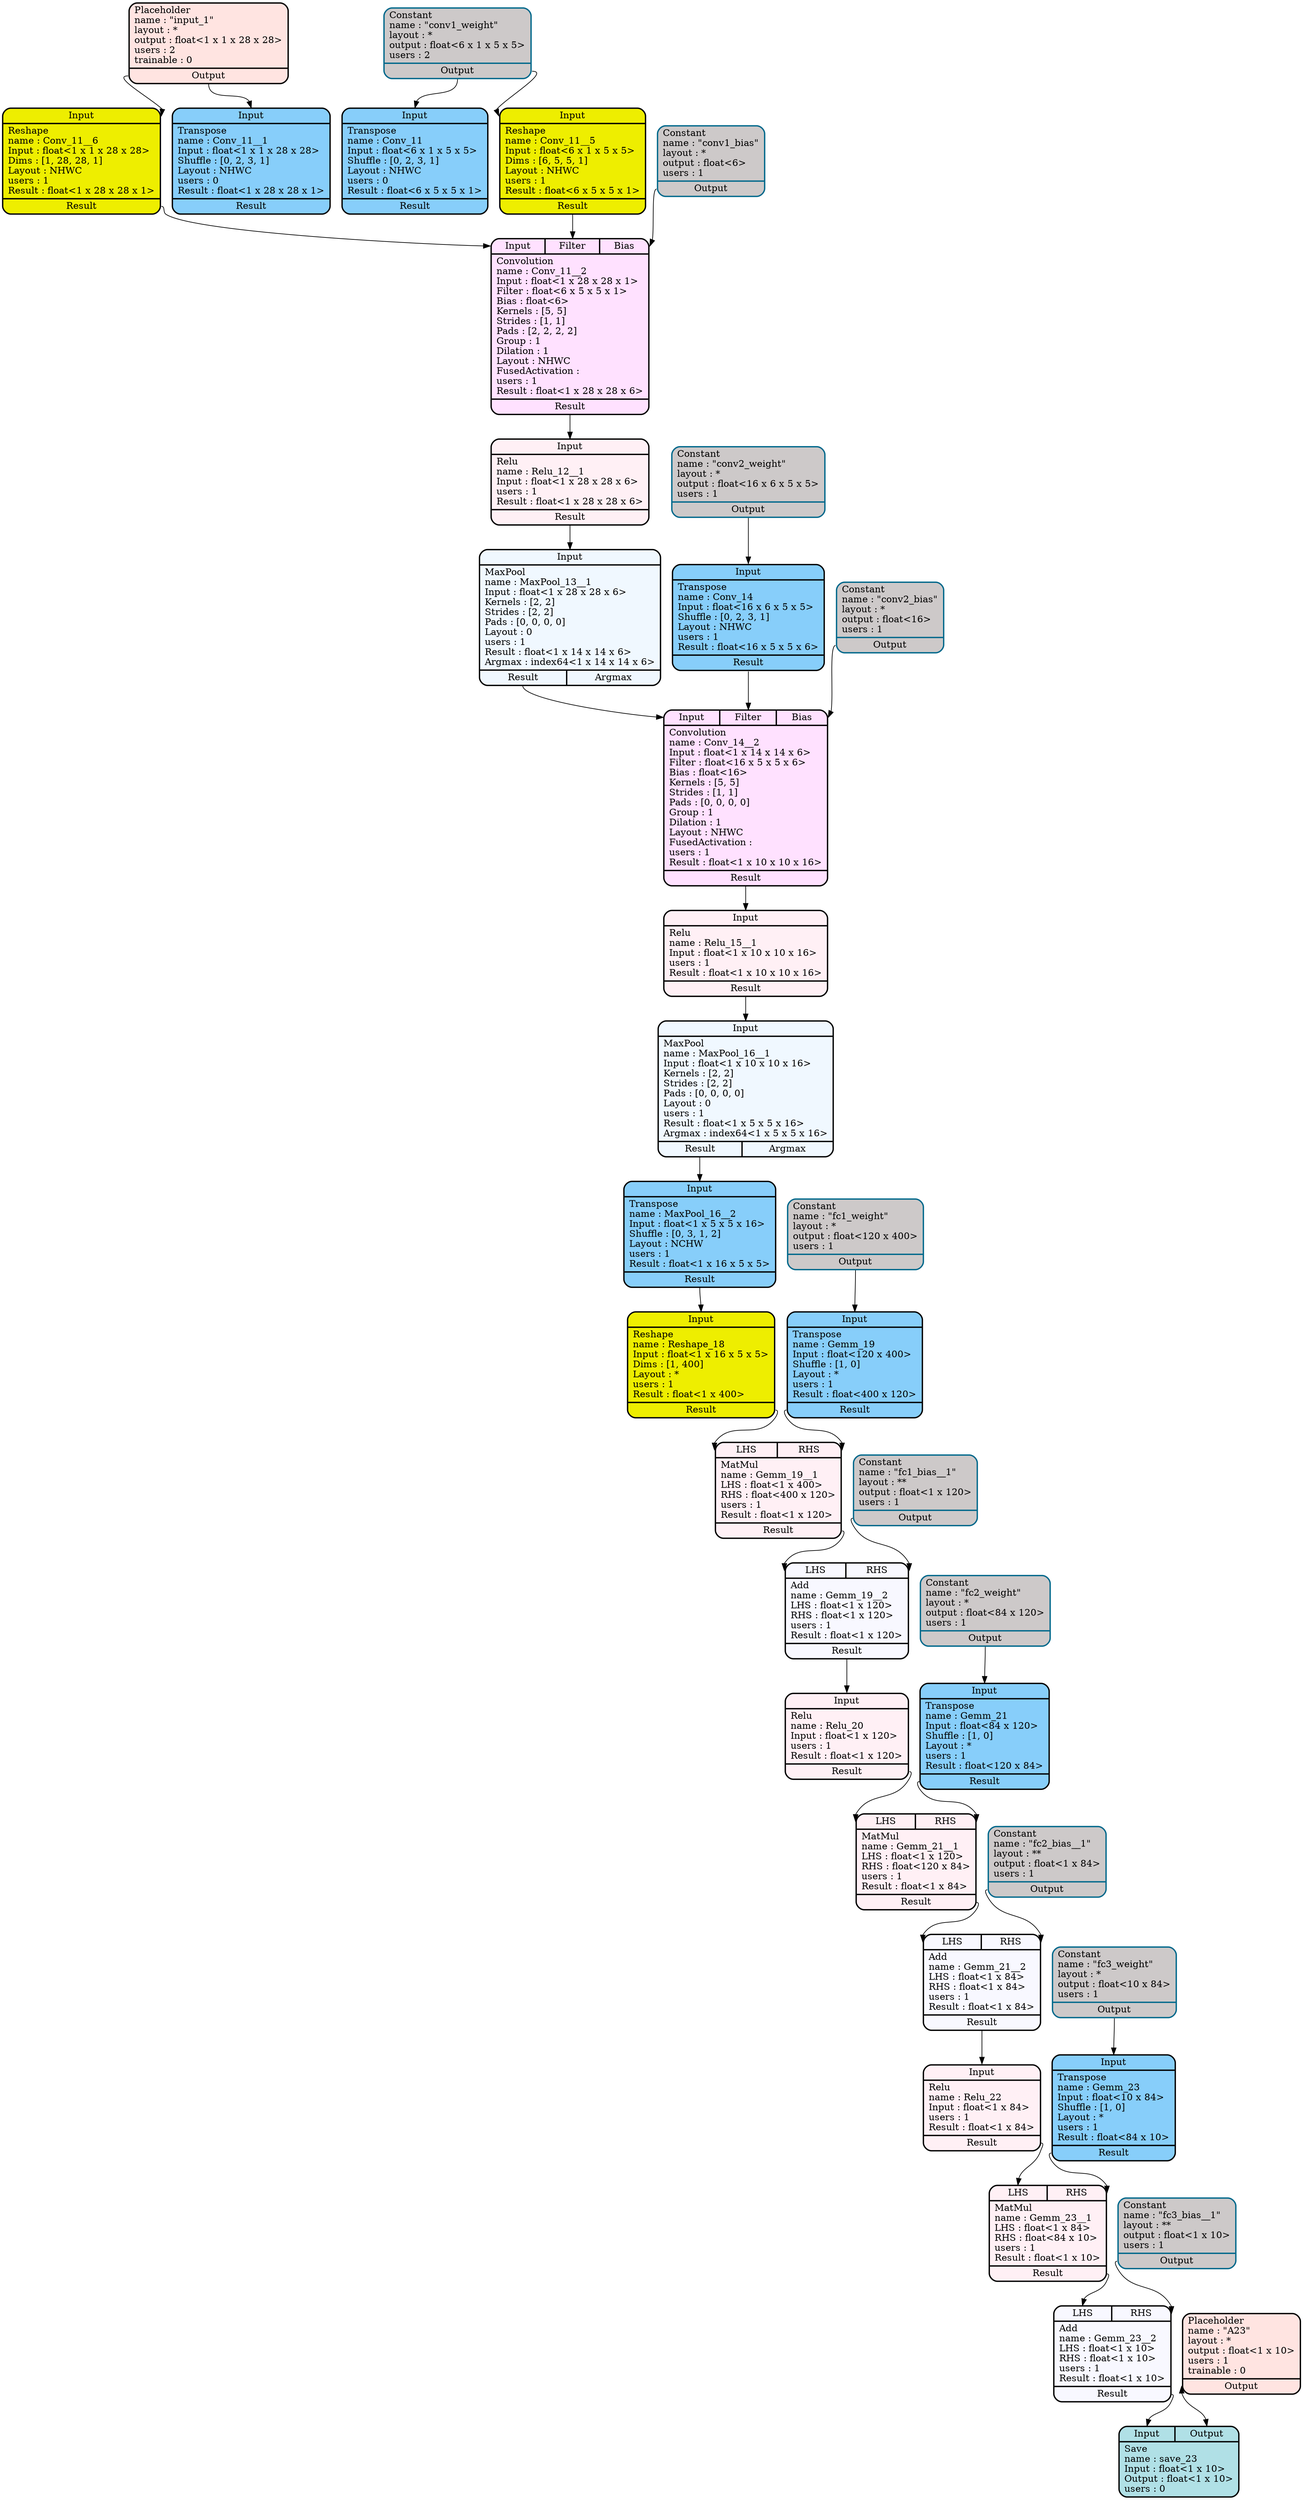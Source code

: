 digraph DAG {
	rankdir=TB;
Conv_11[
	label = "{{<Input>Input}|{Transpose\lname : Conv_11\lInput : float\<6 x 1 x 5 x 5\>\lShuffle : [0, 2, 3, 1]\lLayout : NHWC\lusers : 0\lResult : float\<6 x 5 x 5 x 1\>\l}|{<Result>Result}}"
	shape = "record"
	style="filled,rounded"
	fillcolor=LightSkyBlue
penwidth = 2];

conv1_weight[
	label = "{{Constant\lname : \"conv1_weight\"\llayout : *\loutput : float\<6 x 1 x 5 x 5\>\lusers : 2\l}|{<Output>Output}}"
	shape = "record"
	style="filled,rounded"
	fillcolor=Snow3 color=DeepSkyBlue4
penwidth = 2];

Conv_11__1[
	label = "{{<Input>Input}|{Transpose\lname : Conv_11__1\lInput : float\<1 x 1 x 28 x 28\>\lShuffle : [0, 2, 3, 1]\lLayout : NHWC\lusers : 0\lResult : float\<1 x 28 x 28 x 1\>\l}|{<Result>Result}}"
	shape = "record"
	style="filled,rounded"
	fillcolor=LightSkyBlue
penwidth = 2];

input_1[
	label = "{{Placeholder\lname : \"input_1\"\llayout : *\loutput : float\<1 x 1 x 28 x 28\>\lusers : 2\ltrainable : 0\l}|{<Output>Output}}"
	shape = "record"
	style="filled,rounded"
	fillcolor=MistyRose1
penwidth = 2];

Conv_11__2[
	label = "{{<Input>Input|<Filter>Filter|<Bias>Bias}|{Convolution\lname : Conv_11__2\lInput : float\<1 x 28 x 28 x 1\>\lFilter : float\<6 x 5 x 5 x 1\>\lBias : float\<6\>\lKernels : [5, 5]\lStrides : [1, 1]\lPads : [2, 2, 2, 2]\lGroup : 1\lDilation : 1\lLayout : NHWC\lFusedActivation : \lusers : 1\lResult : float\<1 x 28 x 28 x 6\>\l}|{<Result>Result}}"
	shape = "record"
	style="filled,rounded"
	fillcolor=Thistle1
penwidth = 2];

Conv_11__6[
	label = "{{<Input>Input}|{Reshape\lname : Conv_11__6\lInput : float\<1 x 1 x 28 x 28\>\lDims : [1, 28, 28, 1]\lLayout : NHWC\lusers : 1\lResult : float\<1 x 28 x 28 x 1\>\l}|{<Result>Result}}"
	shape = "record"
	style="filled,rounded"
	fillcolor=Yellow2
penwidth = 2];

Conv_11__5[
	label = "{{<Input>Input}|{Reshape\lname : Conv_11__5\lInput : float\<6 x 1 x 5 x 5\>\lDims : [6, 5, 5, 1]\lLayout : NHWC\lusers : 1\lResult : float\<6 x 5 x 5 x 1\>\l}|{<Result>Result}}"
	shape = "record"
	style="filled,rounded"
	fillcolor=Yellow2
penwidth = 2];

conv1_bias[
	label = "{{Constant\lname : \"conv1_bias\"\llayout : *\loutput : float\<6\>\lusers : 1\l}|{<Output>Output}}"
	shape = "record"
	style="filled,rounded"
	fillcolor=Snow3 color=DeepSkyBlue4
penwidth = 2];

MaxPool_13__1[
	label = "{{<Input>Input}|{MaxPool\lname : MaxPool_13__1\lInput : float\<1 x 28 x 28 x 6\>\lKernels : [2, 2]\lStrides : [2, 2]\lPads : [0, 0, 0, 0]\lLayout : 0\lusers : 1\lResult : float\<1 x 14 x 14 x 6\>\lArgmax : index64\<1 x 14 x 14 x 6\>\l}|{<Result>Result|<Argmax>Argmax}}"
	shape = "record"
	style="filled,rounded"
	fillcolor=AliceBlue
penwidth = 2];

Relu_12__1[
	label = "{{<Input>Input}|{Relu\lname : Relu_12__1\lInput : float\<1 x 28 x 28 x 6\>\lusers : 1\lResult : float\<1 x 28 x 28 x 6\>\l}|{<Result>Result}}"
	shape = "record"
	style="filled,rounded"
	fillcolor=LavenderBlush1
penwidth = 2];

Conv_14[
	label = "{{<Input>Input}|{Transpose\lname : Conv_14\lInput : float\<16 x 6 x 5 x 5\>\lShuffle : [0, 2, 3, 1]\lLayout : NHWC\lusers : 1\lResult : float\<16 x 5 x 5 x 6\>\l}|{<Result>Result}}"
	shape = "record"
	style="filled,rounded"
	fillcolor=LightSkyBlue
penwidth = 2];

conv2_weight[
	label = "{{Constant\lname : \"conv2_weight\"\llayout : *\loutput : float\<16 x 6 x 5 x 5\>\lusers : 1\l}|{<Output>Output}}"
	shape = "record"
	style="filled,rounded"
	fillcolor=Snow3 color=DeepSkyBlue4
penwidth = 2];

Conv_14__2[
	label = "{{<Input>Input|<Filter>Filter|<Bias>Bias}|{Convolution\lname : Conv_14__2\lInput : float\<1 x 14 x 14 x 6\>\lFilter : float\<16 x 5 x 5 x 6\>\lBias : float\<16\>\lKernels : [5, 5]\lStrides : [1, 1]\lPads : [0, 0, 0, 0]\lGroup : 1\lDilation : 1\lLayout : NHWC\lFusedActivation : \lusers : 1\lResult : float\<1 x 10 x 10 x 16\>\l}|{<Result>Result}}"
	shape = "record"
	style="filled,rounded"
	fillcolor=Thistle1
penwidth = 2];

conv2_bias[
	label = "{{Constant\lname : \"conv2_bias\"\llayout : *\loutput : float\<16\>\lusers : 1\l}|{<Output>Output}}"
	shape = "record"
	style="filled,rounded"
	fillcolor=Snow3 color=DeepSkyBlue4
penwidth = 2];

MaxPool_16__1[
	label = "{{<Input>Input}|{MaxPool\lname : MaxPool_16__1\lInput : float\<1 x 10 x 10 x 16\>\lKernels : [2, 2]\lStrides : [2, 2]\lPads : [0, 0, 0, 0]\lLayout : 0\lusers : 1\lResult : float\<1 x 5 x 5 x 16\>\lArgmax : index64\<1 x 5 x 5 x 16\>\l}|{<Result>Result|<Argmax>Argmax}}"
	shape = "record"
	style="filled,rounded"
	fillcolor=AliceBlue
penwidth = 2];

Relu_15__1[
	label = "{{<Input>Input}|{Relu\lname : Relu_15__1\lInput : float\<1 x 10 x 10 x 16\>\lusers : 1\lResult : float\<1 x 10 x 10 x 16\>\l}|{<Result>Result}}"
	shape = "record"
	style="filled,rounded"
	fillcolor=LavenderBlush1
penwidth = 2];

MaxPool_16__2[
	label = "{{<Input>Input}|{Transpose\lname : MaxPool_16__2\lInput : float\<1 x 5 x 5 x 16\>\lShuffle : [0, 3, 1, 2]\lLayout : NCHW\lusers : 1\lResult : float\<1 x 16 x 5 x 5\>\l}|{<Result>Result}}"
	shape = "record"
	style="filled,rounded"
	fillcolor=LightSkyBlue
penwidth = 2];

Reshape_18[
	label = "{{<Input>Input}|{Reshape\lname : Reshape_18\lInput : float\<1 x 16 x 5 x 5\>\lDims : [1, 400]\lLayout : *\lusers : 1\lResult : float\<1 x 400\>\l}|{<Result>Result}}"
	shape = "record"
	style="filled,rounded"
	fillcolor=Yellow2
penwidth = 2];

Gemm_19[
	label = "{{<Input>Input}|{Transpose\lname : Gemm_19\lInput : float\<120 x 400\>\lShuffle : [1, 0]\lLayout : *\lusers : 1\lResult : float\<400 x 120\>\l}|{<Result>Result}}"
	shape = "record"
	style="filled,rounded"
	fillcolor=LightSkyBlue
penwidth = 2];

fc1_weight[
	label = "{{Constant\lname : \"fc1_weight\"\llayout : *\loutput : float\<120 x 400\>\lusers : 1\l}|{<Output>Output}}"
	shape = "record"
	style="filled,rounded"
	fillcolor=Snow3 color=DeepSkyBlue4
penwidth = 2];

Gemm_19__1[
	label = "{{<LHS>LHS|<RHS>RHS}|{MatMul\lname : Gemm_19__1\lLHS : float\<1 x 400\>\lRHS : float\<400 x 120\>\lusers : 1\lResult : float\<1 x 120\>\l}|{<Result>Result}}"
	shape = "record"
	style="filled,rounded"
	fillcolor=LavenderBlush1
penwidth = 2];

Gemm_19__2[
	label = "{{<LHS>LHS|<RHS>RHS}|{Add\lname : Gemm_19__2\lLHS : float\<1 x 120\>\lRHS : float\<1 x 120\>\lusers : 1\lResult : float\<1 x 120\>\l}|{<Result>Result}}"
	shape = "record"
	style="filled,rounded"
	fillcolor=GhostWhite
penwidth = 2];

fc1_bias__1[
	label = "{{Constant\lname : \"fc1_bias__1\"\llayout : **\loutput : float\<1 x 120\>\lusers : 1\l}|{<Output>Output}}"
	shape = "record"
	style="filled,rounded"
	fillcolor=Snow3 color=DeepSkyBlue4
penwidth = 2];

Relu_20[
	label = "{{<Input>Input}|{Relu\lname : Relu_20\lInput : float\<1 x 120\>\lusers : 1\lResult : float\<1 x 120\>\l}|{<Result>Result}}"
	shape = "record"
	style="filled,rounded"
	fillcolor=LavenderBlush1
penwidth = 2];

Gemm_21[
	label = "{{<Input>Input}|{Transpose\lname : Gemm_21\lInput : float\<84 x 120\>\lShuffle : [1, 0]\lLayout : *\lusers : 1\lResult : float\<120 x 84\>\l}|{<Result>Result}}"
	shape = "record"
	style="filled,rounded"
	fillcolor=LightSkyBlue
penwidth = 2];

fc2_weight[
	label = "{{Constant\lname : \"fc2_weight\"\llayout : *\loutput : float\<84 x 120\>\lusers : 1\l}|{<Output>Output}}"
	shape = "record"
	style="filled,rounded"
	fillcolor=Snow3 color=DeepSkyBlue4
penwidth = 2];

Gemm_21__1[
	label = "{{<LHS>LHS|<RHS>RHS}|{MatMul\lname : Gemm_21__1\lLHS : float\<1 x 120\>\lRHS : float\<120 x 84\>\lusers : 1\lResult : float\<1 x 84\>\l}|{<Result>Result}}"
	shape = "record"
	style="filled,rounded"
	fillcolor=LavenderBlush1
penwidth = 2];

Gemm_21__2[
	label = "{{<LHS>LHS|<RHS>RHS}|{Add\lname : Gemm_21__2\lLHS : float\<1 x 84\>\lRHS : float\<1 x 84\>\lusers : 1\lResult : float\<1 x 84\>\l}|{<Result>Result}}"
	shape = "record"
	style="filled,rounded"
	fillcolor=GhostWhite
penwidth = 2];

fc2_bias__1[
	label = "{{Constant\lname : \"fc2_bias__1\"\llayout : **\loutput : float\<1 x 84\>\lusers : 1\l}|{<Output>Output}}"
	shape = "record"
	style="filled,rounded"
	fillcolor=Snow3 color=DeepSkyBlue4
penwidth = 2];

Relu_22[
	label = "{{<Input>Input}|{Relu\lname : Relu_22\lInput : float\<1 x 84\>\lusers : 1\lResult : float\<1 x 84\>\l}|{<Result>Result}}"
	shape = "record"
	style="filled,rounded"
	fillcolor=LavenderBlush1
penwidth = 2];

Gemm_23[
	label = "{{<Input>Input}|{Transpose\lname : Gemm_23\lInput : float\<10 x 84\>\lShuffle : [1, 0]\lLayout : *\lusers : 1\lResult : float\<84 x 10\>\l}|{<Result>Result}}"
	shape = "record"
	style="filled,rounded"
	fillcolor=LightSkyBlue
penwidth = 2];

fc3_weight[
	label = "{{Constant\lname : \"fc3_weight\"\llayout : *\loutput : float\<10 x 84\>\lusers : 1\l}|{<Output>Output}}"
	shape = "record"
	style="filled,rounded"
	fillcolor=Snow3 color=DeepSkyBlue4
penwidth = 2];

Gemm_23__1[
	label = "{{<LHS>LHS|<RHS>RHS}|{MatMul\lname : Gemm_23__1\lLHS : float\<1 x 84\>\lRHS : float\<84 x 10\>\lusers : 1\lResult : float\<1 x 10\>\l}|{<Result>Result}}"
	shape = "record"
	style="filled,rounded"
	fillcolor=LavenderBlush1
penwidth = 2];

Gemm_23__2[
	label = "{{<LHS>LHS|<RHS>RHS}|{Add\lname : Gemm_23__2\lLHS : float\<1 x 10\>\lRHS : float\<1 x 10\>\lusers : 1\lResult : float\<1 x 10\>\l}|{<Result>Result}}"
	shape = "record"
	style="filled,rounded"
	fillcolor=GhostWhite
penwidth = 2];

fc3_bias__1[
	label = "{{Constant\lname : \"fc3_bias__1\"\llayout : **\loutput : float\<1 x 10\>\lusers : 1\l}|{<Output>Output}}"
	shape = "record"
	style="filled,rounded"
	fillcolor=Snow3 color=DeepSkyBlue4
penwidth = 2];

save_23[
	label = "{{<Input>Input|<Output>Output}|{Save\lname : save_23\lInput : float\<1 x 10\>\lOutput : float\<1 x 10\>\lusers : 0\l}}"
	shape = "record"
	style="filled,rounded"
	fillcolor=PowderBlue
penwidth = 2];

A23[
	label = "{{Placeholder\lname : \"A23\"\llayout : *\loutput : float\<1 x 10\>\lusers : 1\ltrainable : 0\l}|{<Output>Output}}"
	shape = "record"
	style="filled,rounded"
	fillcolor=MistyRose1
penwidth = 2];

A23:Output -> save_23:Output [dir="both"];
Gemm_23__1:Result -> Gemm_23__2:LHS;
Relu_22:Result -> Gemm_23__1:LHS;
Gemm_21__2:Result -> Relu_22:Input;
Gemm_21__1:Result -> Gemm_21__2:LHS;
Gemm_21:Result -> Gemm_21__1:RHS;
Gemm_23__2:Result -> save_23:Input;
fc2_weight:Output -> Gemm_21:Input;
Gemm_19__2:Result -> Relu_20:Input;
Gemm_19:Result -> Gemm_19__1:RHS;
Reshape_18:Result -> Gemm_19__1:LHS;
Gemm_19__1:Result -> Gemm_19__2:LHS;
fc1_weight:Output -> Gemm_19:Input;
MaxPool_16__2:Result -> Reshape_18:Input;
Conv_11__5:Result -> Conv_11__2:Filter;
MaxPool_13__1:Result -> Conv_14__2:Input;
conv1_weight:Output -> Conv_11__5:Input;
conv1_weight:Output -> Conv_11:Input;
Relu_20:Result -> Gemm_21__1:LHS;
fc1_bias__1:Output -> Gemm_19__2:RHS;
input_1:Output -> Conv_11__6:Input;
input_1:Output -> Conv_11__1:Input;
Gemm_23:Result -> Gemm_23__1:RHS;
Relu_15__1:Result -> MaxPool_16__1:Input;
conv1_bias:Output -> Conv_11__2:Bias;
Relu_12__1:Result -> MaxPool_13__1:Input;
Conv_11__6:Result -> Conv_11__2:Input;
conv2_bias:Output -> Conv_14__2:Bias;
Conv_11__2:Result -> Relu_12__1:Input;
fc3_bias__1:Output -> Gemm_23__2:RHS;
Conv_14:Result -> Conv_14__2:Filter;
fc3_weight:Output -> Gemm_23:Input;
fc2_bias__1:Output -> Gemm_21__2:RHS;
conv2_weight:Output -> Conv_14:Input;
Conv_14__2:Result -> Relu_15__1:Input;
MaxPool_16__1:Result -> MaxPool_16__2:Input;
}